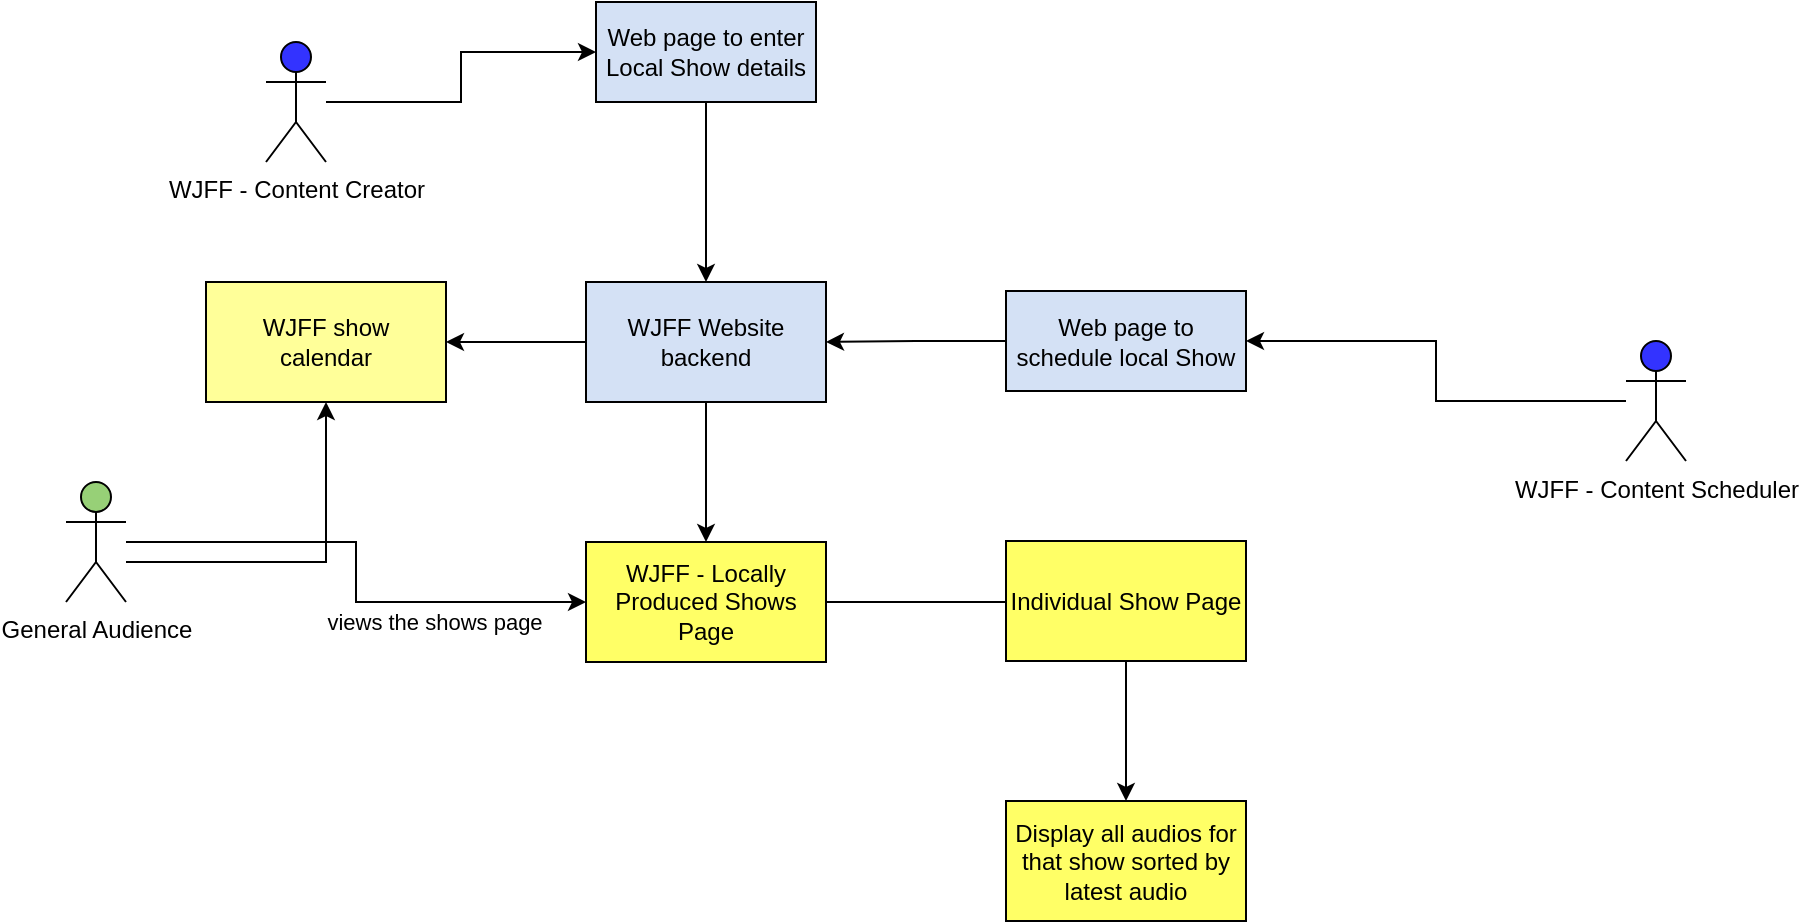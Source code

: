 <mxfile version="17.4.6" type="github" pages="2">
  <diagram id="ifG-l_isRWRbhJV9foco" name="WJFF-OPM">
    <mxGraphModel dx="1678" dy="547" grid="0" gridSize="10" guides="1" tooltips="1" connect="1" arrows="1" fold="1" page="0" pageScale="1" pageWidth="850" pageHeight="1100" math="0" shadow="0">
      <root>
        <mxCell id="0" />
        <mxCell id="1" parent="0" />
        <mxCell id="NoAkZskZOoAclrzc-u74-13" style="edgeStyle=orthogonalEdgeStyle;rounded=0;orthogonalLoop=1;jettySize=auto;html=1;entryX=1;entryY=0.5;entryDx=0;entryDy=0;" edge="1" parent="1" source="NoAkZskZOoAclrzc-u74-1" target="NoAkZskZOoAclrzc-u74-3">
          <mxGeometry relative="1" as="geometry" />
        </mxCell>
        <mxCell id="NoAkZskZOoAclrzc-u74-1" value="Web page to schedule local Show" style="rounded=0;whiteSpace=wrap;html=1;fillColor=#D4E1F5;" vertex="1" parent="1">
          <mxGeometry x="300" y="194.5" width="120" height="50" as="geometry" />
        </mxCell>
        <mxCell id="NoAkZskZOoAclrzc-u74-10" style="edgeStyle=orthogonalEdgeStyle;rounded=0;orthogonalLoop=1;jettySize=auto;html=1;entryX=0.5;entryY=0;entryDx=0;entryDy=0;" edge="1" parent="1" source="NoAkZskZOoAclrzc-u74-3" target="NoAkZskZOoAclrzc-u74-9">
          <mxGeometry relative="1" as="geometry" />
        </mxCell>
        <mxCell id="NoAkZskZOoAclrzc-u74-31" style="edgeStyle=orthogonalEdgeStyle;rounded=0;orthogonalLoop=1;jettySize=auto;html=1;entryX=1;entryY=0.5;entryDx=0;entryDy=0;" edge="1" parent="1" source="NoAkZskZOoAclrzc-u74-3" target="NoAkZskZOoAclrzc-u74-28">
          <mxGeometry relative="1" as="geometry" />
        </mxCell>
        <mxCell id="NoAkZskZOoAclrzc-u74-3" value="WJFF Website backend" style="rounded=0;whiteSpace=wrap;html=1;fillColor=#D4E1F5;" vertex="1" parent="1">
          <mxGeometry x="90" y="190" width="120" height="60" as="geometry" />
        </mxCell>
        <mxCell id="NoAkZskZOoAclrzc-u74-7" style="edgeStyle=orthogonalEdgeStyle;rounded=0;orthogonalLoop=1;jettySize=auto;html=1;entryX=0.5;entryY=0;entryDx=0;entryDy=0;" edge="1" parent="1" source="NoAkZskZOoAclrzc-u74-5" target="NoAkZskZOoAclrzc-u74-3">
          <mxGeometry relative="1" as="geometry" />
        </mxCell>
        <mxCell id="NoAkZskZOoAclrzc-u74-5" value="Web page to enter Local Show details" style="rounded=0;whiteSpace=wrap;html=1;fillColor=#D4E1F5;" vertex="1" parent="1">
          <mxGeometry x="95" y="50" width="110" height="50" as="geometry" />
        </mxCell>
        <mxCell id="NoAkZskZOoAclrzc-u74-11" style="edgeStyle=orthogonalEdgeStyle;rounded=0;orthogonalLoop=1;jettySize=auto;html=1;" edge="1" parent="1" source="NoAkZskZOoAclrzc-u74-9">
          <mxGeometry relative="1" as="geometry">
            <mxPoint x="360" y="350" as="targetPoint" />
          </mxGeometry>
        </mxCell>
        <mxCell id="NoAkZskZOoAclrzc-u74-9" value="WJFF - Locally Produced Shows Page" style="rounded=0;whiteSpace=wrap;html=1;fillColor=#FFFF66;" vertex="1" parent="1">
          <mxGeometry x="90" y="320" width="120" height="60" as="geometry" />
        </mxCell>
        <mxCell id="NoAkZskZOoAclrzc-u74-20" style="edgeStyle=orthogonalEdgeStyle;rounded=0;orthogonalLoop=1;jettySize=auto;html=1;entryX=0.5;entryY=0;entryDx=0;entryDy=0;" edge="1" parent="1" source="NoAkZskZOoAclrzc-u74-12" target="NoAkZskZOoAclrzc-u74-19">
          <mxGeometry relative="1" as="geometry" />
        </mxCell>
        <mxCell id="NoAkZskZOoAclrzc-u74-12" value="Individual Show Page" style="rounded=0;whiteSpace=wrap;html=1;fillColor=#FFFF66;" vertex="1" parent="1">
          <mxGeometry x="300" y="319.5" width="120" height="60" as="geometry" />
        </mxCell>
        <mxCell id="NoAkZskZOoAclrzc-u74-15" style="edgeStyle=orthogonalEdgeStyle;rounded=0;orthogonalLoop=1;jettySize=auto;html=1;entryX=0;entryY=0.5;entryDx=0;entryDy=0;" edge="1" parent="1" source="NoAkZskZOoAclrzc-u74-14" target="NoAkZskZOoAclrzc-u74-9">
          <mxGeometry relative="1" as="geometry" />
        </mxCell>
        <mxCell id="NoAkZskZOoAclrzc-u74-16" value="views the shows page" style="edgeLabel;html=1;align=center;verticalAlign=middle;resizable=0;points=[];" vertex="1" connectable="0" parent="NoAkZskZOoAclrzc-u74-15">
          <mxGeometry x="-0.209" y="-1" relative="1" as="geometry">
            <mxPoint x="51" y="39" as="offset" />
          </mxGeometry>
        </mxCell>
        <mxCell id="NoAkZskZOoAclrzc-u74-30" style="edgeStyle=orthogonalEdgeStyle;rounded=0;orthogonalLoop=1;jettySize=auto;html=1;entryX=0.5;entryY=1;entryDx=0;entryDy=0;" edge="1" parent="1" source="NoAkZskZOoAclrzc-u74-14" target="NoAkZskZOoAclrzc-u74-28">
          <mxGeometry relative="1" as="geometry">
            <Array as="points">
              <mxPoint x="-125" y="330" />
              <mxPoint x="-40" y="330" />
            </Array>
          </mxGeometry>
        </mxCell>
        <mxCell id="NoAkZskZOoAclrzc-u74-14" value="General Audience" style="shape=umlActor;verticalLabelPosition=bottom;verticalAlign=top;html=1;outlineConnect=0;fillColor=#97D077;" vertex="1" parent="1">
          <mxGeometry x="-170" y="290" width="30" height="60" as="geometry" />
        </mxCell>
        <mxCell id="NoAkZskZOoAclrzc-u74-19" value="Display all audios for that show sorted by latest audio" style="rounded=0;whiteSpace=wrap;html=1;fillColor=#FFFF66;" vertex="1" parent="1">
          <mxGeometry x="300" y="449.5" width="120" height="60" as="geometry" />
        </mxCell>
        <mxCell id="NoAkZskZOoAclrzc-u74-22" style="edgeStyle=orthogonalEdgeStyle;rounded=0;orthogonalLoop=1;jettySize=auto;html=1;" edge="1" parent="1" source="NoAkZskZOoAclrzc-u74-21" target="NoAkZskZOoAclrzc-u74-5">
          <mxGeometry relative="1" as="geometry" />
        </mxCell>
        <mxCell id="NoAkZskZOoAclrzc-u74-21" value="WJFF - Content Creator" style="shape=umlActor;verticalLabelPosition=bottom;verticalAlign=top;html=1;outlineConnect=0;fillColor=#3333FF;" vertex="1" parent="1">
          <mxGeometry x="-70" y="70" width="30" height="60" as="geometry" />
        </mxCell>
        <mxCell id="NoAkZskZOoAclrzc-u74-25" style="edgeStyle=orthogonalEdgeStyle;rounded=0;orthogonalLoop=1;jettySize=auto;html=1;entryX=1;entryY=0.5;entryDx=0;entryDy=0;" edge="1" parent="1" source="NoAkZskZOoAclrzc-u74-24" target="NoAkZskZOoAclrzc-u74-1">
          <mxGeometry relative="1" as="geometry" />
        </mxCell>
        <mxCell id="NoAkZskZOoAclrzc-u74-24" value="WJFF - Content Scheduler" style="shape=umlActor;verticalLabelPosition=bottom;verticalAlign=top;html=1;outlineConnect=0;fillColor=#3333FF;" vertex="1" parent="1">
          <mxGeometry x="610" y="219.5" width="30" height="60" as="geometry" />
        </mxCell>
        <mxCell id="NoAkZskZOoAclrzc-u74-28" value="WJFF show &lt;br&gt;calendar" style="rounded=0;whiteSpace=wrap;html=1;fillColor=#FFFF99;" vertex="1" parent="1">
          <mxGeometry x="-100" y="190" width="120" height="60" as="geometry" />
        </mxCell>
      </root>
    </mxGraphModel>
  </diagram>
  <diagram id="vretvbbjn9GuW6tMsoo9" name="Page-1">
    <mxGraphModel dx="1278" dy="547" grid="1" gridSize="10" guides="1" tooltips="1" connect="1" arrows="1" fold="1" page="1" pageScale="1" pageWidth="827" pageHeight="1169" math="0" shadow="0">
      <root>
        <mxCell id="0" />
        <mxCell id="1" parent="0" />
        <mxCell id="4FXnDJk-dTtMTGPGZGFG-5" value="Jira cloud" style="rounded=1;whiteSpace=wrap;html=1;" parent="1" vertex="1">
          <mxGeometry x="520" y="240" width="120" height="60" as="geometry" />
        </mxCell>
        <mxCell id="4FXnDJk-dTtMTGPGZGFG-6" value="" style="rounded=0;whiteSpace=wrap;html=1;" parent="1" vertex="1">
          <mxGeometry x="10" y="110" width="370" height="300" as="geometry" />
        </mxCell>
        <mxCell id="4FXnDJk-dTtMTGPGZGFG-7" value="Nessus Pro scan runs on schedule basis" style="rounded=0;whiteSpace=wrap;html=1;" parent="1" vertex="1">
          <mxGeometry x="127.5" y="130" width="135" height="40" as="geometry" />
        </mxCell>
        <mxCell id="4FXnDJk-dTtMTGPGZGFG-10" style="edgeStyle=orthogonalEdgeStyle;rounded=0;orthogonalLoop=1;jettySize=auto;html=1;" parent="1" source="4FXnDJk-dTtMTGPGZGFG-8" target="4FXnDJk-dTtMTGPGZGFG-5" edge="1">
          <mxGeometry relative="1" as="geometry" />
        </mxCell>
        <mxCell id="4FXnDJk-dTtMTGPGZGFG-16" style="edgeStyle=orthogonalEdgeStyle;rounded=0;orthogonalLoop=1;jettySize=auto;html=1;entryX=0.5;entryY=1;entryDx=0;entryDy=0;" parent="1" source="4FXnDJk-dTtMTGPGZGFG-8" target="4FXnDJk-dTtMTGPGZGFG-7" edge="1">
          <mxGeometry relative="1" as="geometry" />
        </mxCell>
        <mxCell id="4FXnDJk-dTtMTGPGZGFG-8" value="Python script to call Nessus Pro api to get the vulnerablity list and calls jira api to create tasks" style="ellipse;whiteSpace=wrap;html=1;" parent="1" vertex="1">
          <mxGeometry x="100.63" y="217.5" width="188.75" height="105" as="geometry" />
        </mxCell>
        <mxCell id="4FXnDJk-dTtMTGPGZGFG-9" value="Nessus Pro server - Onprem" style="text;html=1;align=center;verticalAlign=middle;resizable=0;points=[];autosize=1;strokeColor=none;fillColor=none;" parent="1" vertex="1">
          <mxGeometry x="10" y="90" width="170" height="20" as="geometry" />
        </mxCell>
        <mxCell id="4FXnDJk-dTtMTGPGZGFG-11" value="api call using&amp;nbsp; jira api key" style="text;html=1;align=center;verticalAlign=middle;resizable=0;points=[];autosize=1;strokeColor=none;fillColor=none;" parent="1" vertex="1">
          <mxGeometry x="350" y="270" width="150" height="20" as="geometry" />
        </mxCell>
        <mxCell id="4FXnDJk-dTtMTGPGZGFG-17" value="nessus api call" style="text;html=1;align=center;verticalAlign=middle;resizable=0;points=[];autosize=1;strokeColor=none;fillColor=none;" parent="1" vertex="1">
          <mxGeometry x="102.5" y="190" width="90" height="20" as="geometry" />
        </mxCell>
        <mxCell id="4FXnDJk-dTtMTGPGZGFG-18" value="The python script will be deployed and scheduled to run on the Nessus Pro server because the server is on prem and not reachable outside" style="text;html=1;strokeColor=none;fillColor=#FFE6CC;align=center;verticalAlign=middle;whiteSpace=wrap;rounded=0;" parent="1" vertex="1">
          <mxGeometry x="30.01" y="340" width="330" height="50" as="geometry" />
        </mxCell>
      </root>
    </mxGraphModel>
  </diagram>
</mxfile>
